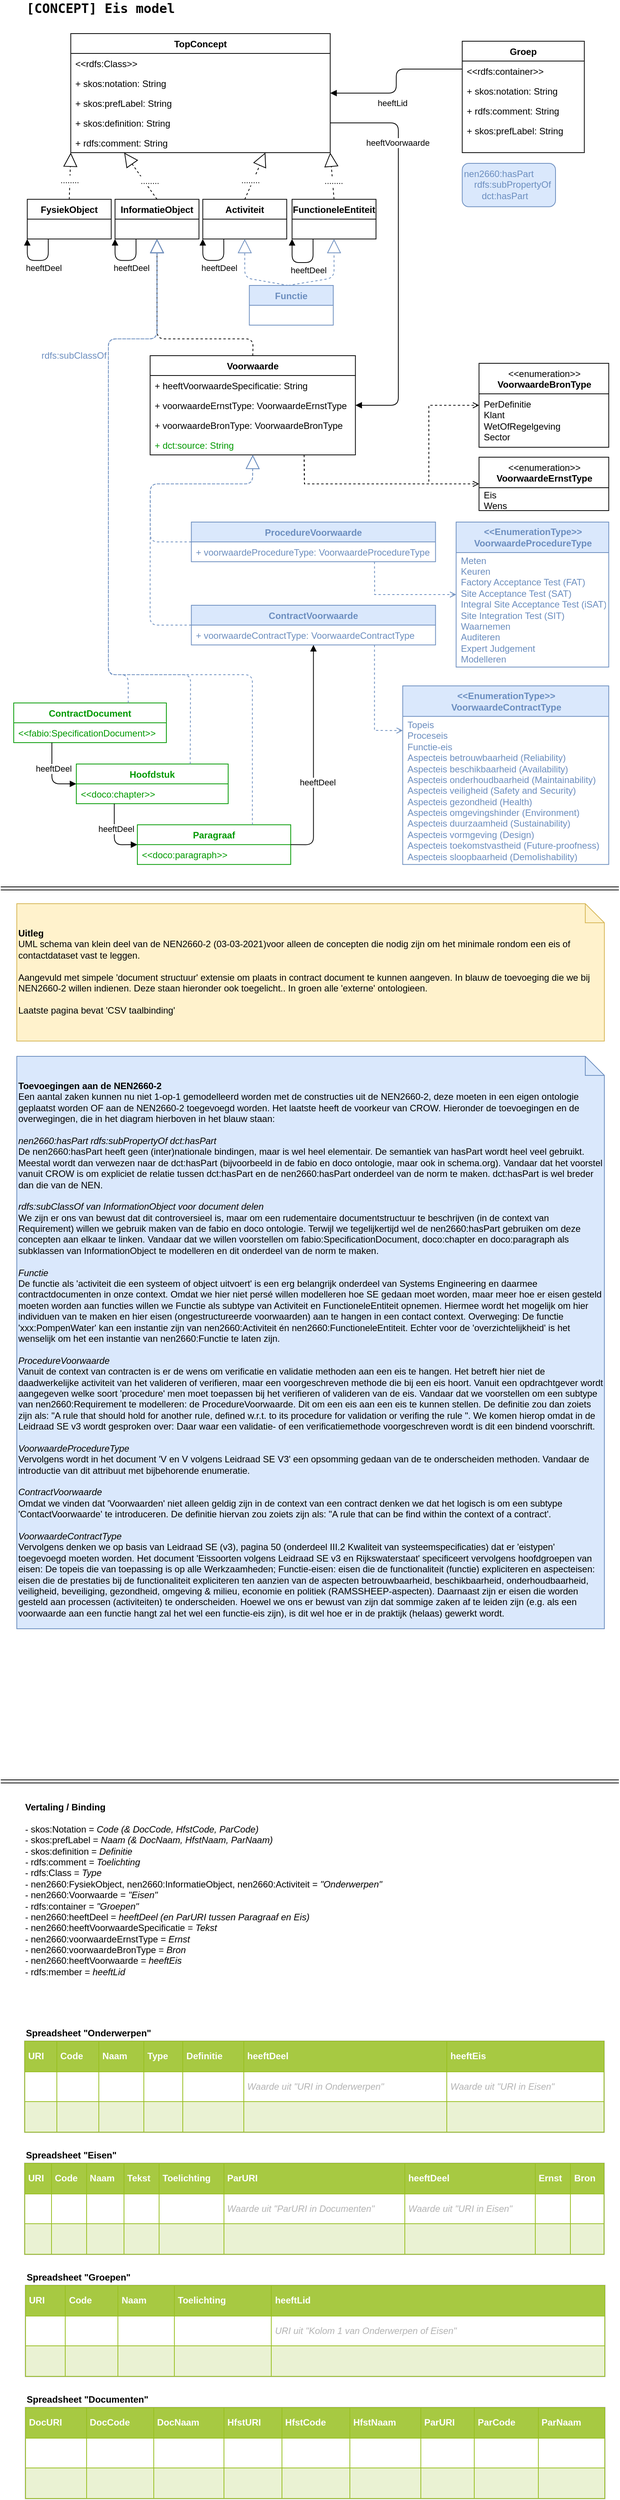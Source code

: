 <mxfile>
    <diagram id="-ttAfyzZw1vTDu5VzJYy" name="[CONCEPT] Eis model">
        <mxGraphModel dx="1544" dy="822" grid="1" gridSize="10" guides="1" tooltips="1" connect="1" arrows="1" fold="1" page="1" pageScale="1" pageWidth="827" pageHeight="1169" math="0" shadow="0">
            <root>
                <mxCell id="0"/>
                <mxCell id="1" parent="0"/>
                <mxCell id="2" value="TopConcept" style="swimlane;fontStyle=1;childLayout=stackLayout;horizontal=1;startSize=26;fillColor=none;horizontalStack=0;resizeParent=1;resizeParentMax=0;resizeLast=0;collapsible=1;marginBottom=0;" parent="1" vertex="1">
                    <mxGeometry x="100.75" y="60" width="340" height="156" as="geometry"/>
                </mxCell>
                <mxCell id="71" value="&lt;&lt;rdfs:Class&gt;&gt;" style="text;strokeColor=none;fillColor=none;align=left;verticalAlign=top;spacingLeft=4;spacingRight=4;overflow=hidden;rotatable=0;points=[[0,0.5],[1,0.5]];portConstraint=eastwest;" parent="2" vertex="1">
                    <mxGeometry y="26" width="340" height="26" as="geometry"/>
                </mxCell>
                <mxCell id="45" value="+ skos:notation: String" style="text;strokeColor=none;fillColor=none;align=left;verticalAlign=top;spacingLeft=4;spacingRight=4;overflow=hidden;rotatable=0;points=[[0,0.5],[1,0.5]];portConstraint=eastwest;" parent="2" vertex="1">
                    <mxGeometry y="52" width="340" height="26" as="geometry"/>
                </mxCell>
                <mxCell id="44" value="+ skos:prefLabel: String" style="text;strokeColor=none;fillColor=none;align=left;verticalAlign=top;spacingLeft=4;spacingRight=4;overflow=hidden;rotatable=0;points=[[0,0.5],[1,0.5]];portConstraint=eastwest;" parent="2" vertex="1">
                    <mxGeometry y="78" width="340" height="26" as="geometry"/>
                </mxCell>
                <mxCell id="58" value="+ skos:definition: String" style="text;strokeColor=none;fillColor=none;align=left;verticalAlign=top;spacingLeft=4;spacingRight=4;overflow=hidden;rotatable=0;points=[[0,0.5],[1,0.5]];portConstraint=eastwest;" parent="2" vertex="1">
                    <mxGeometry y="104" width="340" height="26" as="geometry"/>
                </mxCell>
                <mxCell id="65" value="+ rdfs:comment: String" style="text;strokeColor=none;fillColor=none;align=left;verticalAlign=top;spacingLeft=4;spacingRight=4;overflow=hidden;rotatable=0;points=[[0,0.5],[1,0.5]];portConstraint=eastwest;" parent="2" vertex="1">
                    <mxGeometry y="130" width="340" height="26" as="geometry"/>
                </mxCell>
                <mxCell id="6" value="Voorwaarde" style="swimlane;fontStyle=1;childLayout=stackLayout;horizontal=1;startSize=26;fillColor=none;horizontalStack=0;resizeParent=1;resizeParentMax=0;resizeLast=0;collapsible=1;marginBottom=0;" parent="1" vertex="1">
                    <mxGeometry x="204.75" y="482" width="269" height="130" as="geometry"/>
                </mxCell>
                <mxCell id="7" value="+ heeftVoorwaardeSpecificatie: String" style="text;strokeColor=none;fillColor=none;align=left;verticalAlign=top;spacingLeft=4;spacingRight=4;overflow=hidden;rotatable=0;points=[[0,0.5],[1,0.5]];portConstraint=eastwest;" parent="6" vertex="1">
                    <mxGeometry y="26" width="269" height="26" as="geometry"/>
                </mxCell>
                <mxCell id="8" value="+ voorwaardeErnstType: VoorwaardeErnstType" style="text;strokeColor=none;fillColor=none;align=left;verticalAlign=top;spacingLeft=4;spacingRight=4;overflow=hidden;rotatable=0;points=[[0,0.5],[1,0.5]];portConstraint=eastwest;" parent="6" vertex="1">
                    <mxGeometry y="52" width="269" height="26" as="geometry"/>
                </mxCell>
                <mxCell id="101" value="+ voorwaardeBronType: VoorwaardeBronType" style="text;strokeColor=none;fillColor=none;align=left;verticalAlign=top;spacingLeft=4;spacingRight=4;overflow=hidden;rotatable=0;points=[[0,0.5],[1,0.5]];portConstraint=eastwest;" parent="6" vertex="1">
                    <mxGeometry y="78" width="269" height="26" as="geometry"/>
                </mxCell>
                <mxCell id="102" value="+ dct:source: String" style="text;strokeColor=none;fillColor=none;align=left;verticalAlign=top;spacingLeft=4;spacingRight=4;overflow=hidden;rotatable=0;points=[[0,0.5],[1,0.5]];portConstraint=eastwest;fontColor=#009900;" parent="6" vertex="1">
                    <mxGeometry y="104" width="269" height="26" as="geometry"/>
                </mxCell>
                <mxCell id="10" value="InformatieObject" style="swimlane;fontStyle=1;childLayout=stackLayout;horizontal=1;startSize=26;fillColor=none;horizontalStack=0;resizeParent=1;resizeParentMax=0;resizeLast=0;collapsible=1;marginBottom=0;" parent="1" vertex="1">
                    <mxGeometry x="158.75" y="277.18" width="110" height="52" as="geometry"/>
                </mxCell>
                <mxCell id="14" value="" style="endArrow=block;endSize=16;endFill=0;html=1;exitX=0.5;exitY=0;exitDx=0;exitDy=0;entryX=0.206;entryY=1;entryDx=0;entryDy=0;dashed=1;entryPerimeter=0;" parent="1" source="10" target="65" edge="1">
                    <mxGeometry width="160" relative="1" as="geometry">
                        <mxPoint x="163.75" y="590" as="sourcePoint"/>
                        <mxPoint x="314.75" y="220" as="targetPoint"/>
                    </mxGeometry>
                </mxCell>
                <mxCell id="25" value="........" style="edgeLabel;html=1;align=center;verticalAlign=middle;resizable=0;points=[];" parent="14" vertex="1" connectable="0">
                    <mxGeometry x="-0.508" y="2" relative="1" as="geometry">
                        <mxPoint x="2" y="-10" as="offset"/>
                    </mxGeometry>
                </mxCell>
                <mxCell id="15" value="" style="endArrow=block;endSize=16;endFill=0;html=1;exitX=0.5;exitY=0;exitDx=0;exitDy=0;entryX=0.5;entryY=1;entryDx=0;entryDy=0;dashed=1;fontColor=#009900;" parent="1" source="6" target="10" edge="1">
                    <mxGeometry width="160" relative="1" as="geometry">
                        <mxPoint x="327.75" y="527.51" as="sourcePoint"/>
                        <mxPoint x="417.75" y="657.51" as="targetPoint"/>
                        <Array as="points">
                            <mxPoint x="339.75" y="460"/>
                            <mxPoint x="213.75" y="460"/>
                        </Array>
                    </mxGeometry>
                </mxCell>
                <mxCell id="16" value="heeftVoorwaarde" style="endArrow=block;endFill=1;html=1;edgeStyle=orthogonalEdgeStyle;align=left;verticalAlign=top;exitX=1;exitY=0.75;exitDx=0;exitDy=0;entryX=1;entryY=0.5;entryDx=0;entryDy=0;" parent="1" source="2" target="8" edge="1">
                    <mxGeometry x="-0.826" y="-13" relative="1" as="geometry">
                        <mxPoint x="386.75" y="285" as="sourcePoint"/>
                        <mxPoint x="386.75" y="550.33" as="targetPoint"/>
                        <Array as="points">
                            <mxPoint x="530" y="177"/>
                            <mxPoint x="530" y="547"/>
                        </Array>
                        <mxPoint as="offset"/>
                    </mxGeometry>
                </mxCell>
                <mxCell id="18" value="&amp;lt;&amp;lt;enumeration&amp;gt;&amp;gt;&lt;br&gt;&lt;span style=&quot;text-align: left&quot;&gt;&lt;b&gt;VoorwaardeErnstType&lt;/b&gt;&lt;/span&gt;" style="swimlane;fontStyle=0;align=center;verticalAlign=top;childLayout=stackLayout;horizontal=1;startSize=40;horizontalStack=0;resizeParent=1;resizeParentMax=0;resizeLast=0;collapsible=0;marginBottom=0;html=1;" parent="1" vertex="1">
                    <mxGeometry x="635.75" y="615" width="170" height="70" as="geometry"/>
                </mxCell>
                <mxCell id="19" value="Eis&lt;br&gt;Wens" style="text;html=1;strokeColor=none;fillColor=none;align=left;verticalAlign=middle;spacingLeft=4;spacingRight=4;overflow=hidden;rotatable=0;points=[[0,0.5],[1,0.5]];portConstraint=eastwest;" parent="18" vertex="1">
                    <mxGeometry y="40" width="170" height="30" as="geometry"/>
                </mxCell>
                <mxCell id="20" value="" style="endArrow=open;html=1;rounded=0;align=center;verticalAlign=bottom;dashed=1;endFill=0;labelBackgroundColor=none;entryX=0;entryY=0.5;entryDx=0;entryDy=0;exitX=0.75;exitY=1;exitDx=0;exitDy=0;" parent="1" source="6" target="18" edge="1">
                    <mxGeometry relative="1" as="geometry">
                        <mxPoint x="590.25" y="480" as="sourcePoint"/>
                        <mxPoint x="535.75" y="738" as="targetPoint"/>
                        <Array as="points">
                            <mxPoint x="407" y="650"/>
                        </Array>
                    </mxGeometry>
                </mxCell>
                <mxCell id="22" value="&amp;lt;&amp;lt;enumeration&amp;gt;&amp;gt;&lt;br&gt;&lt;div style=&quot;text-align: left&quot;&gt;&lt;span&gt;&lt;b&gt;VoorwaardeBronType&lt;/b&gt;&lt;/span&gt;&lt;/div&gt;" style="swimlane;fontStyle=0;align=center;verticalAlign=top;childLayout=stackLayout;horizontal=1;startSize=40;horizontalStack=0;resizeParent=1;resizeParentMax=0;resizeLast=0;collapsible=0;marginBottom=0;html=1;" parent="1" vertex="1">
                    <mxGeometry x="635.75" y="492.0" width="170" height="110" as="geometry"/>
                </mxCell>
                <mxCell id="23" value="PerDefinitie&lt;br&gt;Klant&lt;br&gt;WetOfRegelgeving&lt;br&gt;Sector" style="text;html=1;strokeColor=none;fillColor=none;align=left;verticalAlign=middle;spacingLeft=4;spacingRight=4;overflow=hidden;rotatable=0;points=[[0,0.5],[1,0.5]];portConstraint=eastwest;" parent="22" vertex="1">
                    <mxGeometry y="40" width="170" height="70" as="geometry"/>
                </mxCell>
                <mxCell id="24" value="" style="endArrow=open;html=1;rounded=0;align=center;verticalAlign=bottom;dashed=1;endFill=0;labelBackgroundColor=none;exitX=0.75;exitY=1;exitDx=0;exitDy=0;entryX=0;entryY=0.5;entryDx=0;entryDy=0;" parent="1" source="6" target="22" edge="1">
                    <mxGeometry relative="1" as="geometry">
                        <mxPoint x="590.25" y="480" as="sourcePoint"/>
                        <mxPoint x="635.75" y="623" as="targetPoint"/>
                        <Array as="points">
                            <mxPoint x="407" y="650"/>
                            <mxPoint x="570" y="650"/>
                            <mxPoint x="570" y="547"/>
                        </Array>
                    </mxGeometry>
                </mxCell>
                <mxCell id="33" style="edgeStyle=orthogonalEdgeStyle;rounded=1;orthogonalLoop=1;jettySize=auto;html=1;entryX=0;entryY=1;entryDx=0;entryDy=0;exitX=0.25;exitY=1;exitDx=0;exitDy=0;endArrow=block;endFill=1;" parent="1" source="26" target="26" edge="1">
                    <mxGeometry relative="1" as="geometry">
                        <mxPoint x="63.75" y="327.18" as="targetPoint"/>
                        <Array as="points">
                            <mxPoint x="71.75" y="357.18"/>
                            <mxPoint x="43.75" y="357.18"/>
                        </Array>
                    </mxGeometry>
                </mxCell>
                <mxCell id="34" value="heeftDeel" style="edgeLabel;html=1;align=center;verticalAlign=middle;resizable=0;points=[];" parent="33" vertex="1" connectable="0">
                    <mxGeometry x="-0.288" y="7" relative="1" as="geometry">
                        <mxPoint x="-5.5" y="3" as="offset"/>
                    </mxGeometry>
                </mxCell>
                <mxCell id="26" value="FysiekObject" style="swimlane;fontStyle=1;childLayout=stackLayout;horizontal=1;startSize=26;fillColor=none;horizontalStack=0;resizeParent=1;resizeParentMax=0;resizeLast=0;collapsible=1;marginBottom=0;" parent="1" vertex="1">
                    <mxGeometry x="43.75" y="277.18" width="110" height="52" as="geometry"/>
                </mxCell>
                <mxCell id="27" value="Activiteit" style="swimlane;fontStyle=1;childLayout=stackLayout;horizontal=1;startSize=26;fillColor=none;horizontalStack=0;resizeParent=1;resizeParentMax=0;resizeLast=0;collapsible=1;marginBottom=0;" parent="1" vertex="1">
                    <mxGeometry x="273.75" y="277.18" width="110" height="52" as="geometry"/>
                </mxCell>
                <mxCell id="29" value="" style="endArrow=block;endSize=16;endFill=0;html=1;exitX=0.5;exitY=0;exitDx=0;exitDy=0;entryX=0.75;entryY=1;entryDx=0;entryDy=0;dashed=1;" parent="1" source="27" target="2" edge="1">
                    <mxGeometry width="160" relative="1" as="geometry">
                        <mxPoint x="223.75" y="340" as="sourcePoint"/>
                        <mxPoint x="223.75" y="182" as="targetPoint"/>
                    </mxGeometry>
                </mxCell>
                <mxCell id="30" value="........" style="edgeLabel;html=1;align=center;verticalAlign=middle;resizable=0;points=[];" parent="29" vertex="1" connectable="0">
                    <mxGeometry x="-0.508" y="2" relative="1" as="geometry">
                        <mxPoint x="2" y="-10" as="offset"/>
                    </mxGeometry>
                </mxCell>
                <mxCell id="31" value="" style="endArrow=block;endSize=16;endFill=0;html=1;exitX=0.5;exitY=0;exitDx=0;exitDy=0;entryX=0;entryY=1;entryDx=0;entryDy=0;dashed=1;" parent="1" source="26" target="2" edge="1">
                    <mxGeometry width="160" relative="1" as="geometry">
                        <mxPoint x="338.75" y="340" as="sourcePoint"/>
                        <mxPoint x="308.75" y="182" as="targetPoint"/>
                    </mxGeometry>
                </mxCell>
                <mxCell id="32" value="........" style="edgeLabel;html=1;align=center;verticalAlign=middle;resizable=0;points=[];" parent="31" vertex="1" connectable="0">
                    <mxGeometry x="-0.508" y="2" relative="1" as="geometry">
                        <mxPoint x="2" y="-10" as="offset"/>
                    </mxGeometry>
                </mxCell>
                <mxCell id="35" style="edgeStyle=orthogonalEdgeStyle;rounded=1;orthogonalLoop=1;jettySize=auto;html=1;exitX=0.25;exitY=1;exitDx=0;exitDy=0;endArrow=block;endFill=1;entryX=0;entryY=1;entryDx=0;entryDy=0;" parent="1" source="10" target="10" edge="1">
                    <mxGeometry relative="1" as="geometry">
                        <mxPoint x="173.75" y="357.18" as="targetPoint"/>
                        <mxPoint x="81.25" y="339.18" as="sourcePoint"/>
                        <Array as="points">
                            <mxPoint x="186.75" y="357.18"/>
                            <mxPoint x="158.75" y="357.18"/>
                        </Array>
                    </mxGeometry>
                </mxCell>
                <mxCell id="36" value="heeftDeel" style="edgeLabel;html=1;align=center;verticalAlign=middle;resizable=0;points=[];" parent="35" vertex="1" connectable="0">
                    <mxGeometry x="-0.288" y="7" relative="1" as="geometry">
                        <mxPoint x="-5.5" y="3" as="offset"/>
                    </mxGeometry>
                </mxCell>
                <mxCell id="37" style="edgeStyle=orthogonalEdgeStyle;rounded=1;orthogonalLoop=1;jettySize=auto;html=1;exitX=0.25;exitY=1;exitDx=0;exitDy=0;endArrow=block;endFill=1;entryX=0;entryY=1;entryDx=0;entryDy=0;" parent="1" source="27" target="27" edge="1">
                    <mxGeometry relative="1" as="geometry">
                        <mxPoint x="168.75" y="339.18" as="targetPoint"/>
                        <mxPoint x="196.25" y="339.18" as="sourcePoint"/>
                        <Array as="points">
                            <mxPoint x="301.75" y="357.18"/>
                            <mxPoint x="273.75" y="357.18"/>
                        </Array>
                    </mxGeometry>
                </mxCell>
                <mxCell id="38" value="heeftDeel" style="edgeLabel;html=1;align=center;verticalAlign=middle;resizable=0;points=[];" parent="37" vertex="1" connectable="0">
                    <mxGeometry x="-0.288" y="7" relative="1" as="geometry">
                        <mxPoint x="-5.5" y="3" as="offset"/>
                    </mxGeometry>
                </mxCell>
                <mxCell id="40" value="&lt;table style=&quot;width: 100% ; height: 100% ; border-collapse: collapse&quot; width=&quot;100%&quot; cellpadding=&quot;4&quot; border=&quot;1&quot;&gt;&lt;tbody&gt;&lt;tr style=&quot;background-color: #a7c942 ; color: #ffffff ; border: 1px solid #98bf21&quot;&gt;&lt;th align=&quot;left&quot;&gt;URI&lt;/th&gt;&lt;th align=&quot;left&quot;&gt;Code&lt;/th&gt;&lt;th align=&quot;left&quot;&gt;Naam&lt;/th&gt;&lt;td&gt;&lt;b&gt;Type&lt;/b&gt;&lt;/td&gt;&lt;td&gt;&lt;b&gt;Definitie&lt;/b&gt;&lt;/td&gt;&lt;td&gt;&lt;b&gt;heeftDeel&lt;/b&gt;&lt;/td&gt;&lt;td&gt;&lt;b&gt;heeftEis&lt;/b&gt;&lt;/td&gt;&lt;/tr&gt;&lt;tr style=&quot;border: 1px solid #98bf21&quot;&gt;&lt;td&gt;&lt;br&gt;&lt;/td&gt;&lt;td&gt;&lt;br&gt;&lt;/td&gt;&lt;td&gt;&lt;br&gt;&lt;/td&gt;&lt;td&gt;&lt;br&gt;&lt;/td&gt;&lt;td&gt;&lt;br&gt;&lt;/td&gt;&lt;td&gt;&lt;font color=&quot;#B3B3B3&quot;&gt;&lt;i&gt;Waarde uit &quot;URI in Onderwerpen&quot;&lt;/i&gt;&lt;/font&gt;&lt;br&gt;&lt;/td&gt;&lt;td&gt;&lt;i style=&quot;color: rgb(179 , 179 , 179)&quot;&gt;Waarde uit &quot;URI in Eisen&quot;&lt;/i&gt;&lt;br&gt;&lt;/td&gt;&lt;/tr&gt;&lt;tr style=&quot;background-color: #eaf2d3 ; border: 1px solid #98bf21&quot;&gt;&lt;td&gt;&lt;br&gt;&lt;/td&gt;&lt;td&gt;&lt;br&gt;&lt;/td&gt;&lt;td&gt;&lt;br&gt;&lt;/td&gt;&lt;td&gt;&lt;br&gt;&lt;/td&gt;&lt;td&gt;&lt;br&gt;&lt;/td&gt;&lt;td&gt;&lt;br&gt;&lt;/td&gt;&lt;td&gt;&lt;br&gt;&lt;/td&gt;&lt;/tr&gt;&lt;/tbody&gt;&lt;/table&gt;" style="text;html=1;strokeColor=#c0c0c0;fillColor=#ffffff;overflow=fill;rounded=0;" parent="1" vertex="1">
                    <mxGeometry x="40" y="2690" width="760" height="120" as="geometry"/>
                </mxCell>
                <mxCell id="43" value="&lt;table style=&quot;width: 100% ; height: 100% ; border-collapse: collapse&quot; width=&quot;100%&quot; cellpadding=&quot;4&quot; border=&quot;1&quot;&gt;&lt;tbody&gt;&lt;tr style=&quot;background-color: #a7c942 ; color: #ffffff ; border: 1px solid #98bf21&quot;&gt;&lt;th align=&quot;left&quot;&gt;URI&lt;/th&gt;&lt;th align=&quot;left&quot;&gt;Code&lt;/th&gt;&lt;th align=&quot;left&quot;&gt;Naam&lt;/th&gt;&lt;td&gt;&lt;b&gt;Tekst&lt;/b&gt;&lt;/td&gt;&lt;td&gt;&lt;b&gt;Toelichting&lt;/b&gt;&lt;/td&gt;&lt;td&gt;&lt;b&gt;ParURI&lt;/b&gt;&lt;/td&gt;&lt;td&gt;&lt;b&gt;heeftDeel&lt;/b&gt;&lt;/td&gt;&lt;td&gt;&lt;b&gt;Ernst&lt;/b&gt;&lt;/td&gt;&lt;td&gt;&lt;b&gt;Bron&lt;/b&gt;&lt;/td&gt;&lt;/tr&gt;&lt;tr style=&quot;border: 1px solid #98bf21&quot;&gt;&lt;td&gt;&lt;br&gt;&lt;/td&gt;&lt;td&gt;&lt;br&gt;&lt;/td&gt;&lt;td&gt;&lt;br&gt;&lt;/td&gt;&lt;td&gt;&lt;br&gt;&lt;/td&gt;&lt;td&gt;&lt;br&gt;&lt;/td&gt;&lt;td&gt;&lt;i style=&quot;color: rgb(179 , 179 , 179)&quot;&gt;Waarde uit &quot;ParURI in Documenten&quot;&lt;/i&gt;&lt;/td&gt;&lt;td&gt;&lt;i style=&quot;color: rgb(179 , 179 , 179)&quot;&gt;Waarde uit &quot;URI in Eisen&quot;&lt;/i&gt;&lt;br&gt;&lt;/td&gt;&lt;td&gt;&lt;br&gt;&lt;/td&gt;&lt;td&gt;&lt;br&gt;&lt;/td&gt;&lt;/tr&gt;&lt;tr style=&quot;background-color: #eaf2d3 ; border: 1px solid #98bf21&quot;&gt;&lt;td&gt;&lt;br&gt;&lt;/td&gt;&lt;td&gt;&lt;br&gt;&lt;/td&gt;&lt;td&gt;&lt;br&gt;&lt;/td&gt;&lt;td&gt;&lt;br&gt;&lt;/td&gt;&lt;td&gt;&lt;br&gt;&lt;/td&gt;&lt;td&gt;&lt;br&gt;&lt;/td&gt;&lt;td&gt;&lt;br&gt;&lt;/td&gt;&lt;td&gt;&lt;br&gt;&lt;/td&gt;&lt;td&gt;&lt;br&gt;&lt;/td&gt;&lt;/tr&gt;&lt;/tbody&gt;&lt;/table&gt;" style="text;html=1;strokeColor=#c0c0c0;fillColor=#ffffff;overflow=fill;rounded=0;" parent="1" vertex="1">
                    <mxGeometry x="40" y="2850" width="760" height="120" as="geometry"/>
                </mxCell>
                <mxCell id="47" value="&lt;b&gt;Spreadsheet &quot;Onderwerpen&quot;&lt;/b&gt;" style="text;html=1;strokeColor=none;fillColor=none;align=left;verticalAlign=middle;whiteSpace=wrap;rounded=0;" parent="1" vertex="1">
                    <mxGeometry x="40" y="2670" width="170" height="20" as="geometry"/>
                </mxCell>
                <mxCell id="48" value="&lt;b&gt;Spreadsheet &quot;Eisen&quot;&lt;/b&gt;" style="text;html=1;strokeColor=none;fillColor=none;align=left;verticalAlign=middle;whiteSpace=wrap;rounded=0;" parent="1" vertex="1">
                    <mxGeometry x="40" y="2830" width="170" height="20" as="geometry"/>
                </mxCell>
                <mxCell id="51" value="&lt;b&gt;Vertaling / Binding&lt;/b&gt;&lt;br&gt;&lt;br&gt;- skos:Notation = &lt;i&gt;Code (&amp;amp; DocCode, HfstCode, ParCode)&lt;/i&gt;&lt;br&gt;- skos:prefLabel = &lt;i&gt;Naam&amp;nbsp;&lt;/i&gt;&lt;i&gt;(&amp;amp; DocNaam, HfstNaam, ParNaam)&lt;/i&gt;&lt;br&gt;- skos:definition = &lt;i&gt;Definitie&lt;br&gt;- &lt;/i&gt;rdfs:comment &lt;i&gt;= Toelichting&lt;br&gt;&lt;/i&gt;- rdfs:Class = &lt;i&gt;Type&lt;br&gt;&lt;/i&gt;- nen2660:FysiekObject, nen2660:InformatieObject, nen2660:Activiteit = &lt;i&gt;&quot;Onderwerpen&quot;&lt;br&gt;&lt;/i&gt;- nen2660:Voorwaarde = &lt;i&gt;&quot;Eisen&quot;&lt;br&gt;&lt;/i&gt;- rdfs:container = &lt;i&gt;&quot;Groepen&quot;&lt;/i&gt;&lt;br&gt;- nen2660:heeftDeel = &lt;i&gt;heeftDeel (en ParURI tussen Paragraaf en Eis)&lt;/i&gt;&lt;br&gt;- nen2660:heeftVoorwaardeSpecificatie = &lt;i&gt;Tekst&lt;/i&gt;&lt;br&gt;- nen2660:voorwaardeErnstType = &lt;i&gt;Ernst&lt;br&gt;- &lt;/i&gt;nen2660:voorwaardeBronType = &lt;i&gt;Bron&lt;br&gt;- &lt;/i&gt;nen2660:heeftVoorwaarde = &lt;i&gt;heeftEis&lt;br&gt;&lt;/i&gt;- rdfs:member = &lt;i&gt;heeftLid&lt;/i&gt;&lt;br&gt;&lt;i&gt;&lt;/i&gt;" style="text;html=1;strokeColor=none;fillColor=none;align=left;verticalAlign=top;whiteSpace=wrap;rounded=0;fontColor=#000000;horizontal=1;" parent="1" vertex="1">
                    <mxGeometry x="39" y="2370" width="621" height="240" as="geometry"/>
                </mxCell>
                <mxCell id="53" value="&lt;b&gt;Uitleg&lt;/b&gt;&lt;br&gt;UML schema van klein deel van de NEN2660-2 (03-03-2021)voor alleen de concepten die nodig zijn om het minimale rondom een eis of contactdataset vast te leggen.&amp;nbsp;&lt;br&gt;&lt;br&gt;Aangevuld met simpele 'document structuur' extensie om plaats in contract document te kunnen aangeven. In blauw de toevoeging die we bij NEN2660-2 willen indienen. Deze staan hieronder ook toegelicht.. In groen alle 'externe' ontologieen.&amp;nbsp;&lt;br&gt;&lt;br&gt;Laatste pagina bevat 'CSV taalbinding'" style="shape=note2;boundedLbl=1;whiteSpace=wrap;html=1;size=25;verticalAlign=top;align=left;fillColor=#fff2cc;strokeColor=#d6b656;" parent="1" vertex="1">
                    <mxGeometry x="30" y="1200" width="770" height="180" as="geometry"/>
                </mxCell>
                <object label="&lt;code class=&quot;highlighter-rouge&quot; style=&quot;font-size: 17px;&quot;&gt;%page%&lt;/code&gt;" placeholders="1" Naam="%page%" id="56">
                    <mxCell style="text;html=1;strokeColor=none;fillColor=none;align=center;verticalAlign=middle;whiteSpace=wrap;rounded=0;fontColor=#000000;fontStyle=1;fontSize=17;" parent="1" vertex="1">
                        <mxGeometry x="40" y="17" width="200" height="20" as="geometry"/>
                    </mxCell>
                </object>
                <mxCell id="57" value="" style="shape=link;html=1;endArrow=block;endFill=1;fontSize=17;fontColor=#000000;" parent="1" edge="1">
                    <mxGeometry width="100" relative="1" as="geometry">
                        <mxPoint x="9" y="2350" as="sourcePoint"/>
                        <mxPoint x="819" y="2350" as="targetPoint"/>
                    </mxGeometry>
                </mxCell>
                <mxCell id="59" value="&lt;table style=&quot;width: 100% ; height: 100% ; border-collapse: collapse&quot; width=&quot;100%&quot; cellpadding=&quot;4&quot; border=&quot;1&quot;&gt;&lt;tbody&gt;&lt;tr style=&quot;background-color: #a7c942 ; color: #ffffff ; border: 1px solid #98bf21&quot;&gt;&lt;th align=&quot;left&quot;&gt;URI&lt;/th&gt;&lt;td&gt;&lt;b&gt;Code&lt;/b&gt;&lt;/td&gt;&lt;th align=&quot;left&quot;&gt;Naam&lt;/th&gt;&lt;td&gt;&lt;b&gt;Toelichting&lt;/b&gt;&lt;/td&gt;&lt;td&gt;&lt;b&gt;heeftLid&lt;/b&gt;&lt;/td&gt;&lt;/tr&gt;&lt;tr style=&quot;border: 1px solid #98bf21&quot;&gt;&lt;td&gt;&lt;br&gt;&lt;/td&gt;&lt;td&gt;&lt;br&gt;&lt;/td&gt;&lt;td&gt;&lt;br&gt;&lt;/td&gt;&lt;td&gt;&lt;br&gt;&lt;/td&gt;&lt;td&gt;&lt;font color=&quot;#B3B3B3&quot;&gt;&lt;i&gt;URI uit &quot;Kolom 1 van Onderwerpen of Eisen&quot;&lt;/i&gt;&lt;/font&gt;&lt;/td&gt;&lt;/tr&gt;&lt;tr style=&quot;background-color: #eaf2d3 ; border: 1px solid #98bf21&quot;&gt;&lt;td&gt;&lt;br&gt;&lt;/td&gt;&lt;td&gt;&lt;br&gt;&lt;/td&gt;&lt;td&gt;&lt;br&gt;&lt;/td&gt;&lt;td&gt;&lt;br&gt;&lt;/td&gt;&lt;td&gt;&lt;br&gt;&lt;/td&gt;&lt;/tr&gt;&lt;/tbody&gt;&lt;/table&gt;" style="text;html=1;strokeColor=#c0c0c0;fillColor=#ffffff;overflow=fill;rounded=0;" parent="1" vertex="1">
                    <mxGeometry x="41" y="3010" width="760" height="120" as="geometry"/>
                </mxCell>
                <mxCell id="60" value="&lt;b&gt;Spreadsheet &quot;Groepen&quot;&lt;/b&gt;" style="text;html=1;strokeColor=none;fillColor=none;align=left;verticalAlign=middle;whiteSpace=wrap;rounded=0;" parent="1" vertex="1">
                    <mxGeometry x="41" y="2990" width="170" height="20" as="geometry"/>
                </mxCell>
                <mxCell id="61" value="Groep" style="swimlane;fontStyle=1;childLayout=stackLayout;horizontal=1;startSize=26;fillColor=none;horizontalStack=0;resizeParent=1;resizeParentMax=0;resizeLast=0;collapsible=1;marginBottom=0;verticalAlign=middle;" parent="1" vertex="1">
                    <mxGeometry x="613.75" y="70" width="160" height="146" as="geometry"/>
                </mxCell>
                <mxCell id="70" value="&lt;&lt;rdfs:container&gt;&gt;" style="text;strokeColor=none;fillColor=none;align=left;verticalAlign=top;spacingLeft=4;spacingRight=4;overflow=hidden;rotatable=0;points=[[0,0.5],[1,0.5]];portConstraint=eastwest;" parent="61" vertex="1">
                    <mxGeometry y="26" width="160" height="26" as="geometry"/>
                </mxCell>
                <mxCell id="62" value="+ skos:notation: String" style="text;strokeColor=none;fillColor=none;align=left;verticalAlign=top;spacingLeft=4;spacingRight=4;overflow=hidden;rotatable=0;points=[[0,0.5],[1,0.5]];portConstraint=eastwest;" parent="61" vertex="1">
                    <mxGeometry y="52" width="160" height="26" as="geometry"/>
                </mxCell>
                <mxCell id="52" value="+ rdfs:comment: String" style="text;strokeColor=none;fillColor=none;align=left;verticalAlign=top;spacingLeft=4;spacingRight=4;overflow=hidden;rotatable=0;points=[[0,0.5],[1,0.5]];portConstraint=eastwest;" parent="61" vertex="1">
                    <mxGeometry y="78" width="160" height="26" as="geometry"/>
                </mxCell>
                <mxCell id="64" value="+ skos:prefLabel: String" style="text;strokeColor=none;fillColor=none;align=left;verticalAlign=top;spacingLeft=4;spacingRight=4;overflow=hidden;rotatable=0;points=[[0,0.5],[1,0.5]];portConstraint=eastwest;" parent="61" vertex="1">
                    <mxGeometry y="104" width="160" height="42" as="geometry"/>
                </mxCell>
                <mxCell id="66" value="heeftLid" style="endArrow=none;endFill=0;html=1;edgeStyle=orthogonalEdgeStyle;align=left;verticalAlign=top;exitX=1;exitY=0.5;exitDx=0;exitDy=0;entryX=0;entryY=0.25;entryDx=0;entryDy=0;startArrow=block;startFill=1;" parent="1" source="2" target="61" edge="1">
                    <mxGeometry x="-0.413" relative="1" as="geometry">
                        <mxPoint x="533.75" y="240" as="sourcePoint"/>
                        <mxPoint x="533.75" y="505.33" as="targetPoint"/>
                        <mxPoint as="offset"/>
                    </mxGeometry>
                </mxCell>
                <mxCell id="72" value="&lt;table style=&quot;width: 100% ; height: 100% ; border-collapse: collapse&quot; width=&quot;100%&quot; cellpadding=&quot;4&quot; border=&quot;1&quot;&gt;&lt;tbody&gt;&lt;tr style=&quot;background-color: #a7c942 ; color: #ffffff ; border: 1px solid #98bf21&quot;&gt;&lt;th align=&quot;left&quot;&gt;DocURI&amp;nbsp;&lt;/th&gt;&lt;td&gt;&lt;b&gt;DocCode&lt;/b&gt;&lt;/td&gt;&lt;th align=&quot;left&quot;&gt;DocNaam&lt;/th&gt;&lt;td&gt;&lt;b&gt;HfstURI&lt;/b&gt;&lt;/td&gt;&lt;td&gt;&lt;b&gt;HfstCode&lt;/b&gt;&lt;/td&gt;&lt;td&gt;&lt;b&gt;HfstNaam&lt;/b&gt;&lt;/td&gt;&lt;td&gt;&lt;b&gt;ParURI&lt;/b&gt;&lt;/td&gt;&lt;td&gt;&lt;b&gt;ParCode&lt;/b&gt;&lt;/td&gt;&lt;td&gt;&lt;b&gt;ParNaam&lt;/b&gt;&lt;/td&gt;&lt;/tr&gt;&lt;tr style=&quot;border: 1px solid #98bf21&quot;&gt;&lt;td&gt;&lt;br&gt;&lt;/td&gt;&lt;td&gt;&lt;br&gt;&lt;/td&gt;&lt;td&gt;&lt;br&gt;&lt;/td&gt;&lt;td&gt;&lt;br&gt;&lt;/td&gt;&lt;td&gt;&lt;br&gt;&lt;/td&gt;&lt;td&gt;&lt;br&gt;&lt;/td&gt;&lt;td&gt;&lt;br&gt;&lt;/td&gt;&lt;td&gt;&lt;br&gt;&lt;/td&gt;&lt;td&gt;&lt;br&gt;&lt;/td&gt;&lt;/tr&gt;&lt;tr style=&quot;background-color: #eaf2d3 ; border: 1px solid #98bf21&quot;&gt;&lt;td&gt;&lt;br&gt;&lt;/td&gt;&lt;td&gt;&lt;br&gt;&lt;/td&gt;&lt;td&gt;&lt;br&gt;&lt;/td&gt;&lt;td&gt;&lt;br&gt;&lt;/td&gt;&lt;td&gt;&lt;br&gt;&lt;/td&gt;&lt;td&gt;&lt;br&gt;&lt;/td&gt;&lt;td&gt;&lt;br&gt;&lt;/td&gt;&lt;td&gt;&lt;br&gt;&lt;/td&gt;&lt;td&gt;&lt;br&gt;&lt;/td&gt;&lt;/tr&gt;&lt;/tbody&gt;&lt;/table&gt;" style="text;html=1;strokeColor=#c0c0c0;fillColor=#ffffff;overflow=fill;rounded=0;" parent="1" vertex="1">
                    <mxGeometry x="41" y="3170" width="760" height="120" as="geometry"/>
                </mxCell>
                <mxCell id="73" value="&lt;b&gt;Spreadsheet &quot;Documenten&quot;&lt;/b&gt;" style="text;html=1;strokeColor=none;fillColor=none;align=left;verticalAlign=middle;whiteSpace=wrap;rounded=0;" parent="1" vertex="1">
                    <mxGeometry x="41" y="3150" width="170" height="20" as="geometry"/>
                </mxCell>
                <mxCell id="82" value="ContractDocument" style="swimlane;fontStyle=1;childLayout=stackLayout;horizontal=1;startSize=26;fillColor=none;horizontalStack=0;resizeParent=1;resizeParentMax=0;resizeLast=0;collapsible=1;marginBottom=0;fontColor=#009900;strokeColor=#009900;" parent="1" vertex="1">
                    <mxGeometry x="26" y="937" width="200" height="52" as="geometry"/>
                </mxCell>
                <mxCell id="83" value="&lt;&lt;fabio:SpecificationDocument&gt;&gt;" style="text;strokeColor=none;fillColor=none;align=left;verticalAlign=top;spacingLeft=4;spacingRight=4;overflow=hidden;rotatable=0;points=[[0,0.5],[1,0.5]];portConstraint=eastwest;fontColor=#009900;" parent="82" vertex="1">
                    <mxGeometry y="26" width="200" height="26" as="geometry"/>
                </mxCell>
                <mxCell id="86" value="Hoofdstuk" style="swimlane;fontStyle=1;childLayout=stackLayout;horizontal=1;startSize=26;fillColor=none;horizontalStack=0;resizeParent=1;resizeParentMax=0;resizeLast=0;collapsible=1;marginBottom=0;fontColor=#009900;strokeColor=#009900;" parent="1" vertex="1">
                    <mxGeometry x="108" y="1017" width="199" height="52" as="geometry"/>
                </mxCell>
                <mxCell id="87" value="&lt;&lt;doco:chapter&gt;&gt;" style="text;strokeColor=none;fillColor=none;align=left;verticalAlign=top;spacingLeft=4;spacingRight=4;overflow=hidden;rotatable=0;points=[[0,0.5],[1,0.5]];portConstraint=eastwest;fontColor=#009900;" parent="86" vertex="1">
                    <mxGeometry y="26" width="199" height="26" as="geometry"/>
                </mxCell>
                <mxCell id="90" value="Paragraaf" style="swimlane;fontStyle=1;childLayout=stackLayout;horizontal=1;startSize=26;fillColor=none;horizontalStack=0;resizeParent=1;resizeParentMax=0;resizeLast=0;collapsible=1;marginBottom=0;fontColor=#009900;strokeColor=#009900;" parent="1" vertex="1">
                    <mxGeometry x="188" y="1096.67" width="201" height="52" as="geometry"/>
                </mxCell>
                <mxCell id="91" value="&lt;&lt;doco:paragraph&gt;&gt;" style="text;strokeColor=none;fillColor=none;align=left;verticalAlign=top;spacingLeft=4;spacingRight=4;overflow=hidden;rotatable=0;points=[[0,0.5],[1,0.5]];portConstraint=eastwest;fontColor=#009900;" parent="90" vertex="1">
                    <mxGeometry y="26" width="201" height="26" as="geometry"/>
                </mxCell>
                <mxCell id="92" value="" style="endArrow=block;endSize=16;endFill=0;html=1;exitX=0.75;exitY=0;exitDx=0;exitDy=0;entryX=0.5;entryY=1;entryDx=0;entryDy=0;dashed=1;fontColor=#009900;strokeColor=#6C8EBF;" parent="1" source="82" target="10" edge="1">
                    <mxGeometry width="160" relative="1" as="geometry">
                        <mxPoint x="637.75" y="590" as="sourcePoint"/>
                        <mxPoint x="227.75" y="499.18" as="targetPoint"/>
                        <Array as="points">
                            <mxPoint x="176" y="900"/>
                            <mxPoint x="150" y="900"/>
                            <mxPoint x="150" y="460"/>
                            <mxPoint x="213.75" y="460"/>
                        </Array>
                    </mxGeometry>
                </mxCell>
                <mxCell id="93" value="" style="endArrow=block;endSize=16;endFill=0;html=1;exitX=0.75;exitY=0;exitDx=0;exitDy=0;entryX=0.5;entryY=1;entryDx=0;entryDy=0;dashed=1;fontColor=#009900;strokeColor=#6C8EBF;" parent="1" source="86" target="10" edge="1">
                    <mxGeometry width="160" relative="1" as="geometry">
                        <mxPoint x="155.75" y="590" as="sourcePoint"/>
                        <mxPoint x="227.75" y="499.18" as="targetPoint"/>
                        <Array as="points">
                            <mxPoint x="257.75" y="900"/>
                            <mxPoint x="150" y="900"/>
                            <mxPoint x="150" y="460"/>
                            <mxPoint x="213.75" y="460"/>
                        </Array>
                    </mxGeometry>
                </mxCell>
                <mxCell id="94" value="" style="endArrow=block;endSize=16;endFill=0;html=1;exitX=0.75;exitY=0;exitDx=0;exitDy=0;entryX=0.5;entryY=1;entryDx=0;entryDy=0;dashed=1;fontColor=#009900;strokeColor=#6C8EBF;" parent="1" source="90" target="10" edge="1">
                    <mxGeometry width="160" relative="1" as="geometry">
                        <mxPoint x="267" y="658" as="sourcePoint"/>
                        <mxPoint x="227.75" y="499.18" as="targetPoint"/>
                        <Array as="points">
                            <mxPoint x="338.75" y="900"/>
                            <mxPoint x="150" y="900"/>
                            <mxPoint x="150" y="460"/>
                            <mxPoint x="213.75" y="460"/>
                        </Array>
                    </mxGeometry>
                </mxCell>
                <mxCell id="95" style="edgeStyle=orthogonalEdgeStyle;rounded=1;orthogonalLoop=1;jettySize=auto;html=1;entryX=0;entryY=0.5;entryDx=0;entryDy=0;exitX=0.25;exitY=1;exitDx=0;exitDy=0;endArrow=block;endFill=1;" parent="1" source="82" target="86" edge="1">
                    <mxGeometry relative="1" as="geometry">
                        <mxPoint x="38" y="856.18" as="targetPoint"/>
                        <mxPoint x="65.5" y="856.18" as="sourcePoint"/>
                    </mxGeometry>
                </mxCell>
                <mxCell id="96" value="heeftDeel" style="edgeLabel;html=1;align=center;verticalAlign=middle;resizable=0;points=[];" parent="95" vertex="1" connectable="0">
                    <mxGeometry x="-0.288" y="7" relative="1" as="geometry">
                        <mxPoint x="-5.5" y="3" as="offset"/>
                    </mxGeometry>
                </mxCell>
                <mxCell id="97" style="edgeStyle=orthogonalEdgeStyle;rounded=1;orthogonalLoop=1;jettySize=auto;html=1;entryX=0;entryY=0.5;entryDx=0;entryDy=0;exitX=0.25;exitY=1;exitDx=0;exitDy=0;endArrow=block;endFill=1;" parent="1" source="86" target="90" edge="1">
                    <mxGeometry relative="1" as="geometry">
                        <mxPoint x="118" y="1053" as="targetPoint"/>
                        <mxPoint x="86" y="999" as="sourcePoint"/>
                    </mxGeometry>
                </mxCell>
                <mxCell id="98" value="heeftDeel" style="edgeLabel;html=1;align=center;verticalAlign=middle;resizable=0;points=[];" parent="97" vertex="1" connectable="0">
                    <mxGeometry x="-0.288" y="7" relative="1" as="geometry">
                        <mxPoint x="-5.5" y="3" as="offset"/>
                    </mxGeometry>
                </mxCell>
                <mxCell id="99" style="edgeStyle=orthogonalEdgeStyle;rounded=1;orthogonalLoop=1;jettySize=auto;html=1;exitX=1;exitY=0.5;exitDx=0;exitDy=0;endArrow=block;endFill=1;entryX=0.5;entryY=1;entryDx=0;entryDy=0;" parent="1" source="90" target="116" edge="1">
                    <mxGeometry relative="1" as="geometry">
                        <mxPoint x="624.75" y="1130" as="targetPoint"/>
                        <mxPoint x="185.5" y="812" as="sourcePoint"/>
                    </mxGeometry>
                </mxCell>
                <mxCell id="100" value="heeftDeel" style="edgeLabel;html=1;align=center;verticalAlign=middle;resizable=0;points=[];" parent="99" vertex="1" connectable="0">
                    <mxGeometry x="-0.288" y="7" relative="1" as="geometry">
                        <mxPoint x="11.5" y="-8.2" as="offset"/>
                    </mxGeometry>
                </mxCell>
                <mxCell id="103" value="nen2660:hasPart &lt;br&gt;&amp;nbsp; &amp;nbsp; rdfs:subPropertyOf &lt;br&gt;&amp;nbsp; &amp;nbsp; &amp;nbsp; &amp;nbsp;dct:hasPart&amp;nbsp;&amp;nbsp;&amp;nbsp;&amp;nbsp;" style="rounded=1;whiteSpace=wrap;html=1;fillColor=#dae8fc;strokeColor=#6c8ebf;fontColor=#6C8EBF;align=left;" parent="1" vertex="1">
                    <mxGeometry x="613.75" y="230" width="122.25" height="56.85" as="geometry"/>
                </mxCell>
                <mxCell id="104" value="FunctioneleEntiteit" style="swimlane;fontStyle=1;childLayout=stackLayout;horizontal=1;startSize=26;fillColor=none;horizontalStack=0;resizeParent=1;resizeParentMax=0;resizeLast=0;collapsible=1;marginBottom=0;" parent="1" vertex="1">
                    <mxGeometry x="390.75" y="277.18" width="110" height="52" as="geometry"/>
                </mxCell>
                <mxCell id="105" value="" style="endArrow=block;endSize=16;endFill=0;html=1;exitX=0.5;exitY=0;exitDx=0;exitDy=0;entryX=1;entryY=1;entryDx=0;entryDy=0;dashed=1;" parent="1" source="104" target="2" edge="1">
                    <mxGeometry width="160" relative="1" as="geometry">
                        <mxPoint x="460.75" y="261.18" as="sourcePoint"/>
                        <mxPoint x="430.75" y="200" as="targetPoint"/>
                    </mxGeometry>
                </mxCell>
                <mxCell id="106" value="........" style="edgeLabel;html=1;align=center;verticalAlign=middle;resizable=0;points=[];" parent="105" vertex="1" connectable="0">
                    <mxGeometry x="-0.508" y="2" relative="1" as="geometry">
                        <mxPoint x="2" y="-10" as="offset"/>
                    </mxGeometry>
                </mxCell>
                <mxCell id="107" style="edgeStyle=orthogonalEdgeStyle;rounded=1;orthogonalLoop=1;jettySize=auto;html=1;exitX=0.25;exitY=1;exitDx=0;exitDy=0;endArrow=block;endFill=1;entryX=0;entryY=1;entryDx=0;entryDy=0;" parent="1" source="104" target="104" edge="1">
                    <mxGeometry relative="1" as="geometry">
                        <mxPoint x="390.75" y="350" as="targetPoint"/>
                        <mxPoint x="311.25" y="339.18" as="sourcePoint"/>
                        <Array as="points">
                            <mxPoint x="418.75" y="360"/>
                            <mxPoint x="390.75" y="360"/>
                        </Array>
                    </mxGeometry>
                </mxCell>
                <mxCell id="108" value="heeftDeel" style="edgeLabel;html=1;align=center;verticalAlign=middle;resizable=0;points=[];" parent="107" vertex="1" connectable="0">
                    <mxGeometry x="-0.288" y="7" relative="1" as="geometry">
                        <mxPoint x="-5.5" y="3" as="offset"/>
                    </mxGeometry>
                </mxCell>
                <mxCell id="110" value="" style="endArrow=block;endSize=16;endFill=0;html=1;exitX=0.5;exitY=0;exitDx=0;exitDy=0;entryX=0.5;entryY=1;entryDx=0;entryDy=0;dashed=1;fillColor=#dae8fc;strokeColor=#6c8ebf;" parent="1" target="27" edge="1">
                    <mxGeometry width="160" relative="1" as="geometry">
                        <mxPoint x="385.75" y="390" as="sourcePoint"/>
                        <mxPoint x="223.75" y="339.18" as="targetPoint"/>
                        <Array as="points">
                            <mxPoint x="328.75" y="380"/>
                        </Array>
                    </mxGeometry>
                </mxCell>
                <mxCell id="111" value="" style="endArrow=block;endSize=16;endFill=0;html=1;exitX=0.5;exitY=0;exitDx=0;exitDy=0;entryX=0.5;entryY=1;entryDx=0;entryDy=0;dashed=1;fillColor=#dae8fc;strokeColor=#6c8ebf;" parent="1" target="104" edge="1">
                    <mxGeometry width="160" relative="1" as="geometry">
                        <mxPoint x="385.75" y="390" as="sourcePoint"/>
                        <mxPoint x="338.75" y="339.18" as="targetPoint"/>
                        <Array as="points">
                            <mxPoint x="445.75" y="380"/>
                        </Array>
                    </mxGeometry>
                </mxCell>
                <mxCell id="112" value="Functie" style="swimlane;fontStyle=1;childLayout=stackLayout;horizontal=1;startSize=26;fillColor=#dae8fc;horizontalStack=0;resizeParent=1;resizeParentMax=0;resizeLast=0;collapsible=1;marginBottom=0;strokeColor=#6C8EBF;fontColor=#6C8EBF;" parent="1" vertex="1">
                    <mxGeometry x="334.75" y="390" width="110" height="52" as="geometry"/>
                </mxCell>
                <mxCell id="114" value="&amp;lt;&amp;lt;EnumerationType&amp;gt;&amp;gt;&lt;br&gt;&lt;div style=&quot;text-align: left&quot;&gt;&lt;span&gt;&lt;b&gt;VoorwaardeContractType&lt;/b&gt;&lt;/span&gt;&lt;/div&gt;" style="swimlane;fontStyle=1;align=center;verticalAlign=middle;childLayout=stackLayout;horizontal=1;startSize=40;horizontalStack=0;resizeParent=1;resizeParentMax=0;resizeLast=0;collapsible=0;marginBottom=0;html=1;fontColor=#6C8EBF;strokeColor=#6C8EBF;fillColor=#dae8fc;" parent="1" vertex="1">
                    <mxGeometry x="535.75" y="914.67" width="270" height="234" as="geometry"/>
                </mxCell>
                <mxCell id="115" value="Topeis&lt;br&gt;Proceseis&lt;br&gt;Functie-eis&lt;br&gt;Aspecteis betrouwbaarheid (Reliability)&lt;br&gt;&lt;span style=&quot;text-indent: -18pt&quot;&gt;Aspecteis beschikbaarheid (Availability)&lt;br&gt;A&lt;/span&gt;&lt;span style=&quot;text-indent: -18pt&quot;&gt;specteis onderhoudbaarheid (Maintainability)&lt;br&gt;A&lt;/span&gt;&lt;span style=&quot;text-indent: -18pt&quot;&gt;specteis veiligheid (Safety and Security)&lt;br&gt;&lt;/span&gt;&lt;span style=&quot;text-indent: -18pt&quot;&gt;Aspecteis gezondheid (Health)&lt;br&gt;&lt;/span&gt;&lt;span style=&quot;text-indent: -18pt&quot;&gt;Aspecteis omgevingshinder (Environment)&lt;br&gt;&lt;/span&gt;&lt;span style=&quot;text-indent: -18pt&quot;&gt;Aspecteis duurzaamheid (Sustainability)&lt;br&gt;&lt;/span&gt;&lt;span style=&quot;text-indent: -18pt&quot;&gt;Aspecteis vormgeving (Design)&lt;br&gt;A&lt;/span&gt;&lt;span style=&quot;text-indent: -18pt&quot;&gt;specteis toekomstvastheid (Future-proofness)&lt;br&gt;A&lt;/span&gt;&lt;span style=&quot;text-indent: -18pt&quot;&gt;specteis sloopbaarheid (Demolishability)&lt;/span&gt;&lt;span style=&quot;text-indent: -18pt&quot;&gt;&lt;br&gt;&lt;/span&gt;" style="text;html=1;strokeColor=none;fillColor=none;align=left;verticalAlign=middle;spacingLeft=4;spacingRight=4;overflow=hidden;rotatable=0;points=[[0,0.5],[1,0.5]];portConstraint=eastwest;fontColor=#6C8EBF;" parent="114" vertex="1">
                    <mxGeometry y="40" width="270" height="194" as="geometry"/>
                </mxCell>
                <mxCell id="116" value="ContractVoorwaarde" style="swimlane;fontStyle=1;childLayout=stackLayout;horizontal=1;startSize=26;fillColor=#dae8fc;horizontalStack=0;resizeParent=1;resizeParentMax=0;resizeLast=0;collapsible=1;marginBottom=0;fontColor=#6C8EBF;strokeColor=#6C8EBF;" parent="1" vertex="1">
                    <mxGeometry x="258.75" y="809" width="320" height="52" as="geometry"/>
                </mxCell>
                <mxCell id="124" value="+ voorwaardeContractType: VoorwaardeContractType" style="text;strokeColor=none;fillColor=none;align=left;verticalAlign=top;spacingLeft=4;spacingRight=4;overflow=hidden;rotatable=0;points=[[0,0.5],[1,0.5]];portConstraint=eastwest;fontColor=#6C8EBF;" parent="116" vertex="1">
                    <mxGeometry y="26" width="320" height="26" as="geometry"/>
                </mxCell>
                <mxCell id="121" value="ProcedureVoorwaarde" style="swimlane;fontStyle=1;childLayout=stackLayout;horizontal=1;startSize=26;fillColor=#dae8fc;horizontalStack=0;resizeParent=1;resizeParentMax=0;resizeLast=0;collapsible=1;marginBottom=0;fontColor=#6C8EBF;strokeColor=#6C8EBF;" parent="1" vertex="1">
                    <mxGeometry x="258.75" y="700" width="320" height="52" as="geometry"/>
                </mxCell>
                <mxCell id="128" value="+ voorwaardeProcedureType: VoorwaardeProcedureType" style="text;strokeColor=none;fillColor=none;align=left;verticalAlign=top;spacingLeft=4;spacingRight=4;overflow=hidden;rotatable=0;points=[[0,0.5],[1,0.5]];portConstraint=eastwest;fontColor=#6C8EBF;" parent="121" vertex="1">
                    <mxGeometry y="26" width="320" height="26" as="geometry"/>
                </mxCell>
                <mxCell id="126" value="&amp;lt;&amp;lt;EnumerationType&amp;gt;&amp;gt;&lt;br&gt;&lt;div style=&quot;text-align: left&quot;&gt;&lt;span&gt;&lt;b&gt;VoorwaardeProcedureType&lt;/b&gt;&lt;/span&gt;&lt;/div&gt;" style="swimlane;fontStyle=1;align=center;verticalAlign=middle;childLayout=stackLayout;horizontal=1;startSize=40;horizontalStack=0;resizeParent=1;resizeParentMax=0;resizeLast=0;collapsible=0;marginBottom=0;html=1;fontColor=#6C8EBF;strokeColor=#6C8EBF;fillColor=#dae8fc;" parent="1" vertex="1">
                    <mxGeometry x="605.75" y="700" width="200" height="190" as="geometry"/>
                </mxCell>
                <mxCell id="127" value="&lt;div&gt;Meten&lt;/div&gt;&lt;div&gt;Keuren&lt;/div&gt;&lt;div&gt;Factory Acceptance Test (FAT)&lt;br&gt;&lt;/div&gt;&lt;div&gt;Site Acceptance Test (SAT)&lt;/div&gt;&lt;div&gt;Integral Site Acceptance Test (iSAT)&amp;nbsp;&lt;/div&gt;&lt;div&gt;Site Integration Test (SIT)&lt;/div&gt;&lt;div&gt;Waarnemen&lt;/div&gt;&lt;div&gt;Auditeren&lt;/div&gt;&lt;div&gt;Expert Judgement&lt;/div&gt;&lt;div&gt;Modelleren&lt;/div&gt;" style="text;html=1;strokeColor=none;fillColor=none;align=left;verticalAlign=middle;spacingLeft=4;spacingRight=4;overflow=hidden;rotatable=0;points=[[0,0.5],[1,0.5]];portConstraint=eastwest;fontColor=#6C8EBF;" parent="126" vertex="1">
                    <mxGeometry y="40" width="200" height="150" as="geometry"/>
                </mxCell>
                <mxCell id="129" value="" style="endArrow=block;endSize=16;endFill=0;html=1;exitX=0;exitY=0.5;exitDx=0;exitDy=0;entryX=0.5;entryY=1;entryDx=0;entryDy=0;dashed=1;fillColor=#dae8fc;strokeColor=#6c8ebf;" parent="1" source="121" target="6" edge="1">
                    <mxGeometry width="160" relative="1" as="geometry">
                        <mxPoint x="390.25" y="430" as="sourcePoint"/>
                        <mxPoint x="450.25" y="369.18" as="targetPoint"/>
                        <Array as="points">
                            <mxPoint x="205" y="726"/>
                            <mxPoint x="204.75" y="686"/>
                            <mxPoint x="205" y="650"/>
                            <mxPoint x="339" y="650"/>
                        </Array>
                    </mxGeometry>
                </mxCell>
                <mxCell id="130" value="" style="endArrow=block;endSize=16;endFill=0;html=1;exitX=0;exitY=0.5;exitDx=0;exitDy=0;entryX=0.5;entryY=1;entryDx=0;entryDy=0;dashed=1;fillColor=#dae8fc;strokeColor=#6c8ebf;" parent="1" source="116" target="6" edge="1">
                    <mxGeometry width="160" relative="1" as="geometry">
                        <mxPoint x="565.25" y="770" as="sourcePoint"/>
                        <mxPoint x="590.75" y="652" as="targetPoint"/>
                        <Array as="points">
                            <mxPoint x="204.75" y="835"/>
                            <mxPoint x="204.75" y="776"/>
                            <mxPoint x="205" y="650"/>
                            <mxPoint x="339" y="650"/>
                        </Array>
                    </mxGeometry>
                </mxCell>
                <mxCell id="131" value="" style="endArrow=open;html=1;rounded=0;align=center;verticalAlign=bottom;dashed=1;endFill=0;labelBackgroundColor=none;exitX=0.75;exitY=1;exitDx=0;exitDy=0;entryX=0;entryY=0.5;entryDx=0;entryDy=0;strokeColor=#6C8EBF;" parent="1" source="121" target="126" edge="1">
                    <mxGeometry relative="1" as="geometry">
                        <mxPoint x="405" y="660" as="sourcePoint"/>
                        <mxPoint x="582.75" y="690" as="targetPoint"/>
                        <Array as="points">
                            <mxPoint x="499" y="795"/>
                        </Array>
                    </mxGeometry>
                </mxCell>
                <mxCell id="132" value="" style="endArrow=open;html=1;rounded=0;align=center;verticalAlign=bottom;dashed=1;endFill=0;labelBackgroundColor=none;exitX=0.75;exitY=1;exitDx=0;exitDy=0;entryX=0;entryY=0.25;entryDx=0;entryDy=0;strokeColor=#6C8EBF;" parent="1" source="116" target="114" edge="1">
                    <mxGeometry relative="1" as="geometry">
                        <mxPoint x="508.75" y="772" as="sourcePoint"/>
                        <mxPoint x="615.75" y="815" as="targetPoint"/>
                        <Array as="points">
                            <mxPoint x="498.75" y="973"/>
                        </Array>
                    </mxGeometry>
                </mxCell>
                <mxCell id="133" value="rdfs:subClassOf" style="text;html=1;strokeColor=none;fillColor=none;align=center;verticalAlign=middle;whiteSpace=wrap;rounded=0;fontColor=#6C8EBF;" parent="1" vertex="1">
                    <mxGeometry x="85" y="472" width="40" height="20" as="geometry"/>
                </mxCell>
                <mxCell id="135" value="" style="shape=link;html=1;endArrow=block;endFill=1;fontSize=17;fontColor=#000000;" parent="1" edge="1">
                    <mxGeometry width="100" relative="1" as="geometry">
                        <mxPoint x="9" y="1180" as="sourcePoint"/>
                        <mxPoint x="819" y="1180" as="targetPoint"/>
                    </mxGeometry>
                </mxCell>
                <mxCell id="136" value="&lt;b&gt;Toevoegingen aan de NEN2660-2&lt;/b&gt;&lt;br&gt;Een aantal zaken kunnen nu niet 1-op-1 gemodelleerd worden met de constructies uit de NEN2660-2, deze moeten in een eigen ontologie geplaatst worden OF aan de NEN2660-2 toegevoegd worden. Het laatste heeft de voorkeur van CROW. Hieronder de toevoegingen en de overwegingen, die in het diagram hierboven in het blauw staan:&lt;br&gt;&lt;br&gt;&lt;i style=&quot;text-align: center&quot;&gt;nen2660:hasPart&lt;/i&gt;&lt;span style=&quot;text-align: center&quot;&gt;&lt;i&gt;&amp;nbsp;rdfs:subPropertyOf&amp;nbsp;&lt;/i&gt;&lt;/span&gt;&lt;i style=&quot;text-align: center&quot;&gt;dct:hasPart&lt;/i&gt;&lt;span style=&quot;text-align: center&quot;&gt;&lt;i&gt;&lt;br&gt;&lt;/i&gt;&lt;/span&gt;De nen2660:hasPart heeft geen (inter)nationale bindingen, maar is wel heel elementair. De semantiek van hasPart wordt heel veel gebruikt. Meestal wordt dan verwezen naar de dct:hasPart (bijvoorbeeld in de fabio en doco ontologie, maar ook in schema.org). Vandaar dat het voorstel vanuit CROW is om expliciet de relatie tussen dct:hasPart en de nen2660:hasPart onderdeel van de norm te maken. dct:hasPart is wel breder dan die van de NEN.&lt;br&gt;&lt;br&gt;&lt;i&gt;rdfs:subClassOf van InformationObject voor document delen&lt;/i&gt;&lt;br&gt;We zijn er ons van bewust dat dit controversieel is, maar om een rudementaire documentstructuur te beschrijven (in de context van Requirement) willen we gebruik maken van de fabio en doco ontologie. Terwijl we tegelijkertijd wel de nen2660:hasPart gebruiken om deze concepten aan elkaar te linken. Vandaar dat we willen voorstellen om fabio:SpecificationDocument, doco:chapter en doco:paragraph als subklassen van InformationObject te modelleren en dit onderdeel van de norm te maken.&lt;br&gt;&lt;br&gt;&lt;i&gt;Functie&lt;br&gt;&lt;/i&gt;De functie als 'activiteit die een systeem of object uitvoert' is een erg belangrijk onderdeel van Systems Engineering en daarmee contractdocumenten in onze context. Omdat we hier niet persé willen modelleren hoe SE gedaan moet worden, maar meer hoe er eisen gesteld moeten worden aan functies willen we Functie als subtype van Activiteit en FunctioneleEntiteit opnemen. Hiermee wordt het mogelijk om hier individuen van te maken en hier eisen (ongestructureerde voorwaarden) aan te hangen in een contact context. Overweging: De functie 'xxx:PompenWater' kan een instantie zijn van nen2660:Activiteit én nen2660:FunctioneleEntiteit. Echter voor de 'overzichtelijkheid' is het wenselijk om het een instantie van nen2660:Functie te laten zijn.&amp;nbsp;&lt;br&gt;&lt;i&gt;&lt;br&gt;ProcedureVoorwaarde&lt;/i&gt;&lt;br&gt;Vanuit de context van contracten is er de wens om verificatie en validatie methoden aan een eis te hangen. Het betreft hier niet de daadwerkelijke activiteit van het valideren of verifieren, maar een voorgeschreven methode die bij een eis hoort. Vanuit een opdrachtgever wordt aangegeven welke soort 'procedure' men moet toepassen bij het verifieren of valideren van de eis. Vandaar dat we voorstellen om een subtype van nen2660:Requirement te modelleren: de ProcedureVoorwaarde. Dit om een eis aan een eis te kunnen stellen. De definitie zou dan zoiets zijn als: &quot;A rule that should hold for another rule, defined w.r.t. to its procedure for validation or verifing the rule &quot;. We komen hierop omdat in de Leidraad SE v3 wordt gesproken over: Daar waar een validatie- of een verificatiemethode voorgeschreven wordt is dit een bindend voorschrift.&amp;nbsp;&lt;br&gt;&lt;br&gt;&lt;i&gt;VoorwaardeProcedureType&lt;br&gt;&lt;/i&gt;Vervolgens wordt in het document 'V en V volgens Leidraad SE V3' een opsomming gedaan van de te onderscheiden methoden. Vandaar de introductie van dit attribuut met bijbehorende enumeratie.&amp;nbsp;&lt;i&gt;&lt;br&gt;&lt;br&gt;ContractVoorwaarde&lt;/i&gt;&lt;br&gt;Omdat we vinden dat 'Voorwaarden' niet alleen geldig zijn in de context van een contract denken we dat het logisch is om een subtype 'ContactVoorwaarde' te introduceren. De definitie hiervan zou zoiets zijn als: &quot;A rule that can be find within the context of a contract'.&amp;nbsp;&lt;br&gt;&lt;br&gt;&lt;i&gt;VoorwaardeContractType&lt;/i&gt;&lt;br&gt;Vervolgens denken we op basis van&amp;nbsp;Leidraad SE (v3), pagina 50 (onderdeel III.2 Kwaliteit van systeemspecificaties) dat er 'eistypen' toegevoegd moeten worden. Het document 'Eissoorten volgens Leidraad SE v3 en Rijkswaterstaat' specificeert vervolgens hoofdgroepen van eisen: D&lt;span&gt;e topeis die van toepassing is op alle Werkzaamheden; F&lt;/span&gt;&lt;span&gt;unctie-eisen: eisen die de functionaliteit (functie) expliciteren en&amp;nbsp;&lt;/span&gt;&lt;span&gt;aspecteisen: eisen die de prestaties bij de functionaliteit expliciteren ten aanzien van de aspecten betrouwbaarheid, beschikbaarheid, onderhoudbaarheid, veiligheid, beveiliging, gezondheid, omgeving &amp;amp; milieu, economie en politiek (RAMSSHEEP-aspecten). Daarnaast zijn er eisen die worden gesteld aan processen (activiteiten) te onderscheiden. Hoewel we ons er bewust van zijn dat sommige zaken af te leiden zijn (e.g. als een voorwaarde aan een functie hangt zal het wel een functie-eis zijn), is dit wel hoe er in de praktijk (helaas) gewerkt wordt.&amp;nbsp;&lt;/span&gt;&lt;span&gt;&lt;br&gt;&lt;/span&gt;&lt;div&gt;&lt;br&gt;&lt;/div&gt;" style="shape=note2;boundedLbl=1;whiteSpace=wrap;html=1;size=25;verticalAlign=top;align=left;fillColor=#dae8fc;strokeColor=#6c8ebf;" parent="1" vertex="1">
                    <mxGeometry x="30" y="1400" width="770" height="750" as="geometry"/>
                </mxCell>
            </root>
        </mxGraphModel>
    </diagram>
</mxfile>